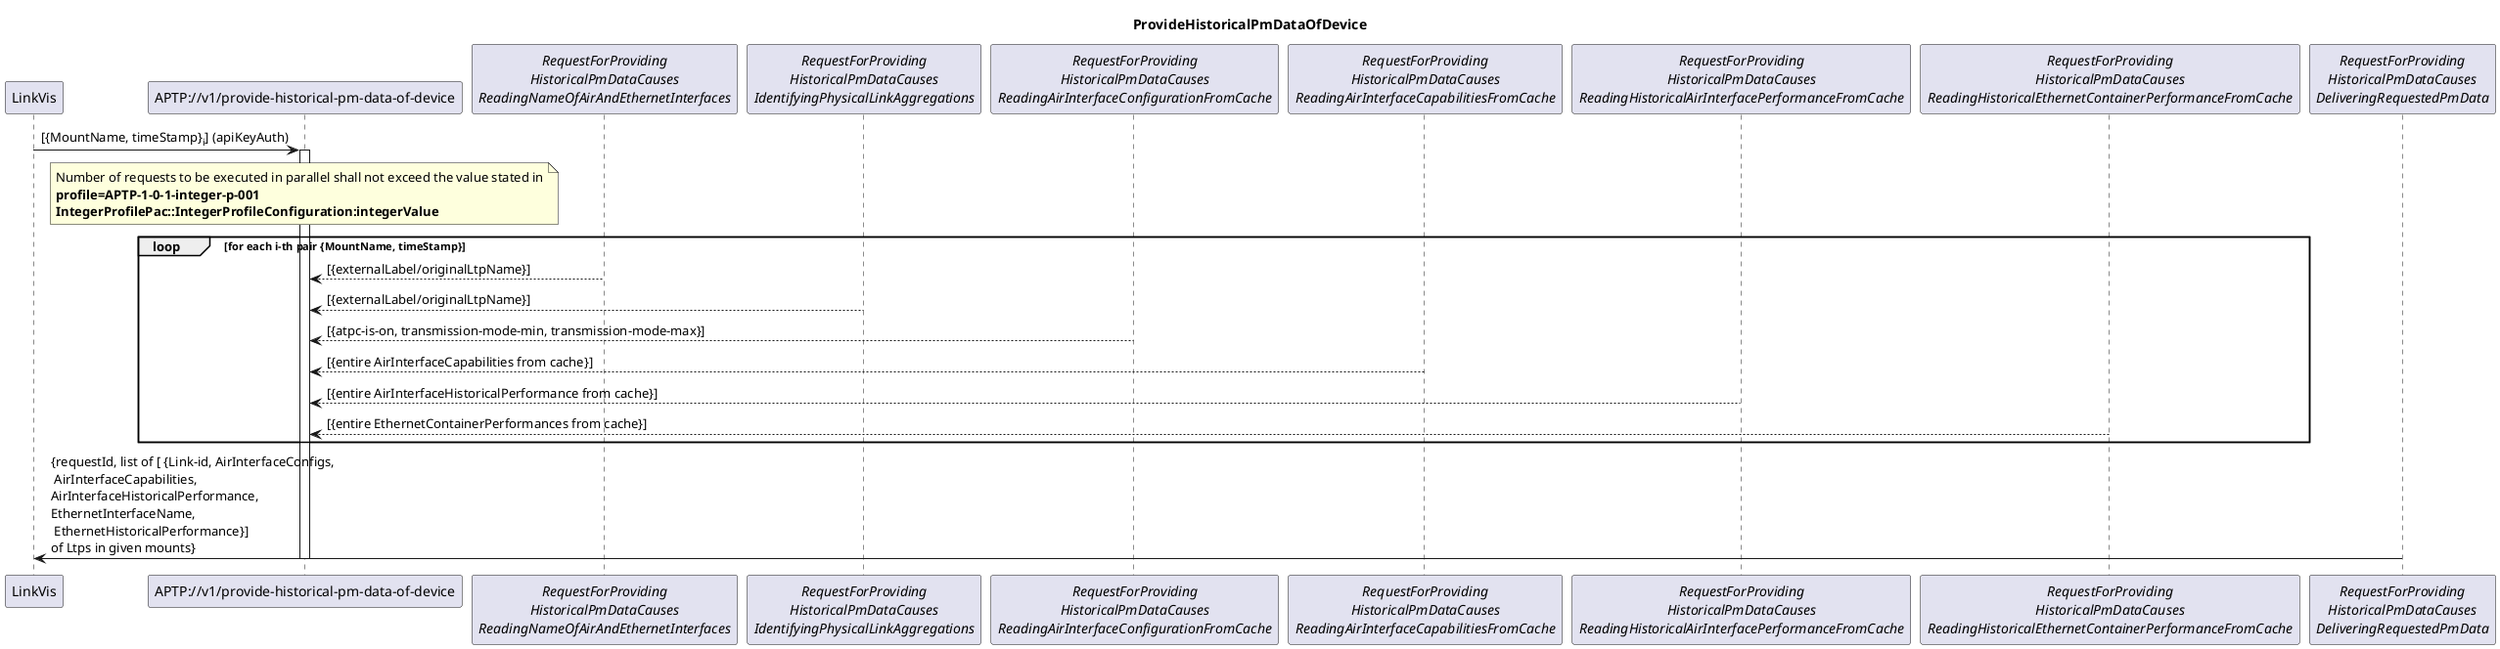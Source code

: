 @startuml ProvideHistoricalPmDataOfDevice
skinparam responseMessageBelowArrow true

title
ProvideHistoricalPmDataOfDevice
end title

participant "LinkVis" as LinkVis
participant "APTP://v1/provide-historical-pm-data-of-device" as APTP_Pm
participant "<i>RequestForProviding\n<i>HistoricalPmDataCauses</i>\n<i>ReadingNameOfAirAndEthernetInterfaces</i>" as Names
participant "<i>RequestForProviding\n<i>HistoricalPmDataCauses</i>\n<i>IdentifyingPhysicalLinkAggregations</i>" as PhysicalAggregations
participant "<i>RequestForProviding\n<i>HistoricalPmDataCauses</i>\n<i>ReadingAirInterfaceConfigurationFromCache</i>" as AirInterfaceConfig
participant "<i>RequestForProviding\n<i>HistoricalPmDataCauses</i>\n<i>ReadingAirInterfaceCapabilitiesFromCache</i>" as AirInterfaceCapa
participant "<i>RequestForProviding\n<i>HistoricalPmDataCauses</i>\n<i>ReadingHistoricalAirInterfacePerformanceFromCache</i>" as AirInterfacePm
participant "<i>RequestForProviding\n<i>HistoricalPmDataCauses</i>\n<i>ReadingHistoricalEthernetContainerPerformanceFromCache</i>" as EthernetPm
participant "<i>RequestForProviding\n<i>HistoricalPmDataCauses\n<i>DeliveringRequestedPmData</i>" as DeliveryPm

LinkVis -> APTP_Pm: [{MountName, timeStamp}<sub>i</sub>] (apiKeyAuth)
activate APTP_Pm

note over APTP_Pm
Number of requests to be executed in parallel shall not exceed the value stated in
<b>profile=APTP-1-0-1-integer-p-001</b>
<b>IntegerProfilePac::IntegerProfileConfiguration:integerValue</b>
end note

loop for each i-th pair {MountName, timeStamp}
    Names --> APTP_Pm: [{externalLabel/originalLtpName}]
    PhysicalAggregations--> APTP_Pm: [{externalLabel/originalLtpName}]
    AirInterfaceConfig --> APTP_Pm: [{atpc-is-on, transmission-mode-min, transmission-mode-max}]
    AirInterfaceCapa --> APTP_Pm: [{entire AirInterfaceCapabilities from cache}]
    AirInterfacePm --> APTP_Pm: [{entire AirInterfaceHistoricalPerformance from cache}]
    EthernetPm --> APTP_Pm: [{entire EthernetContainerPerformances from cache}]
end
DeliveryPm -> LinkVis: {requestId, list of [ {Link-id, AirInterfaceConfigs,\n AirInterfaceCapabilities,\nAirInterfaceHistoricalPerformance, \nEthernetInterfaceName,\n EthernetHistoricalPerformance}] \nof Ltps in given mounts}
deactivate APTP_Pm

@enduml